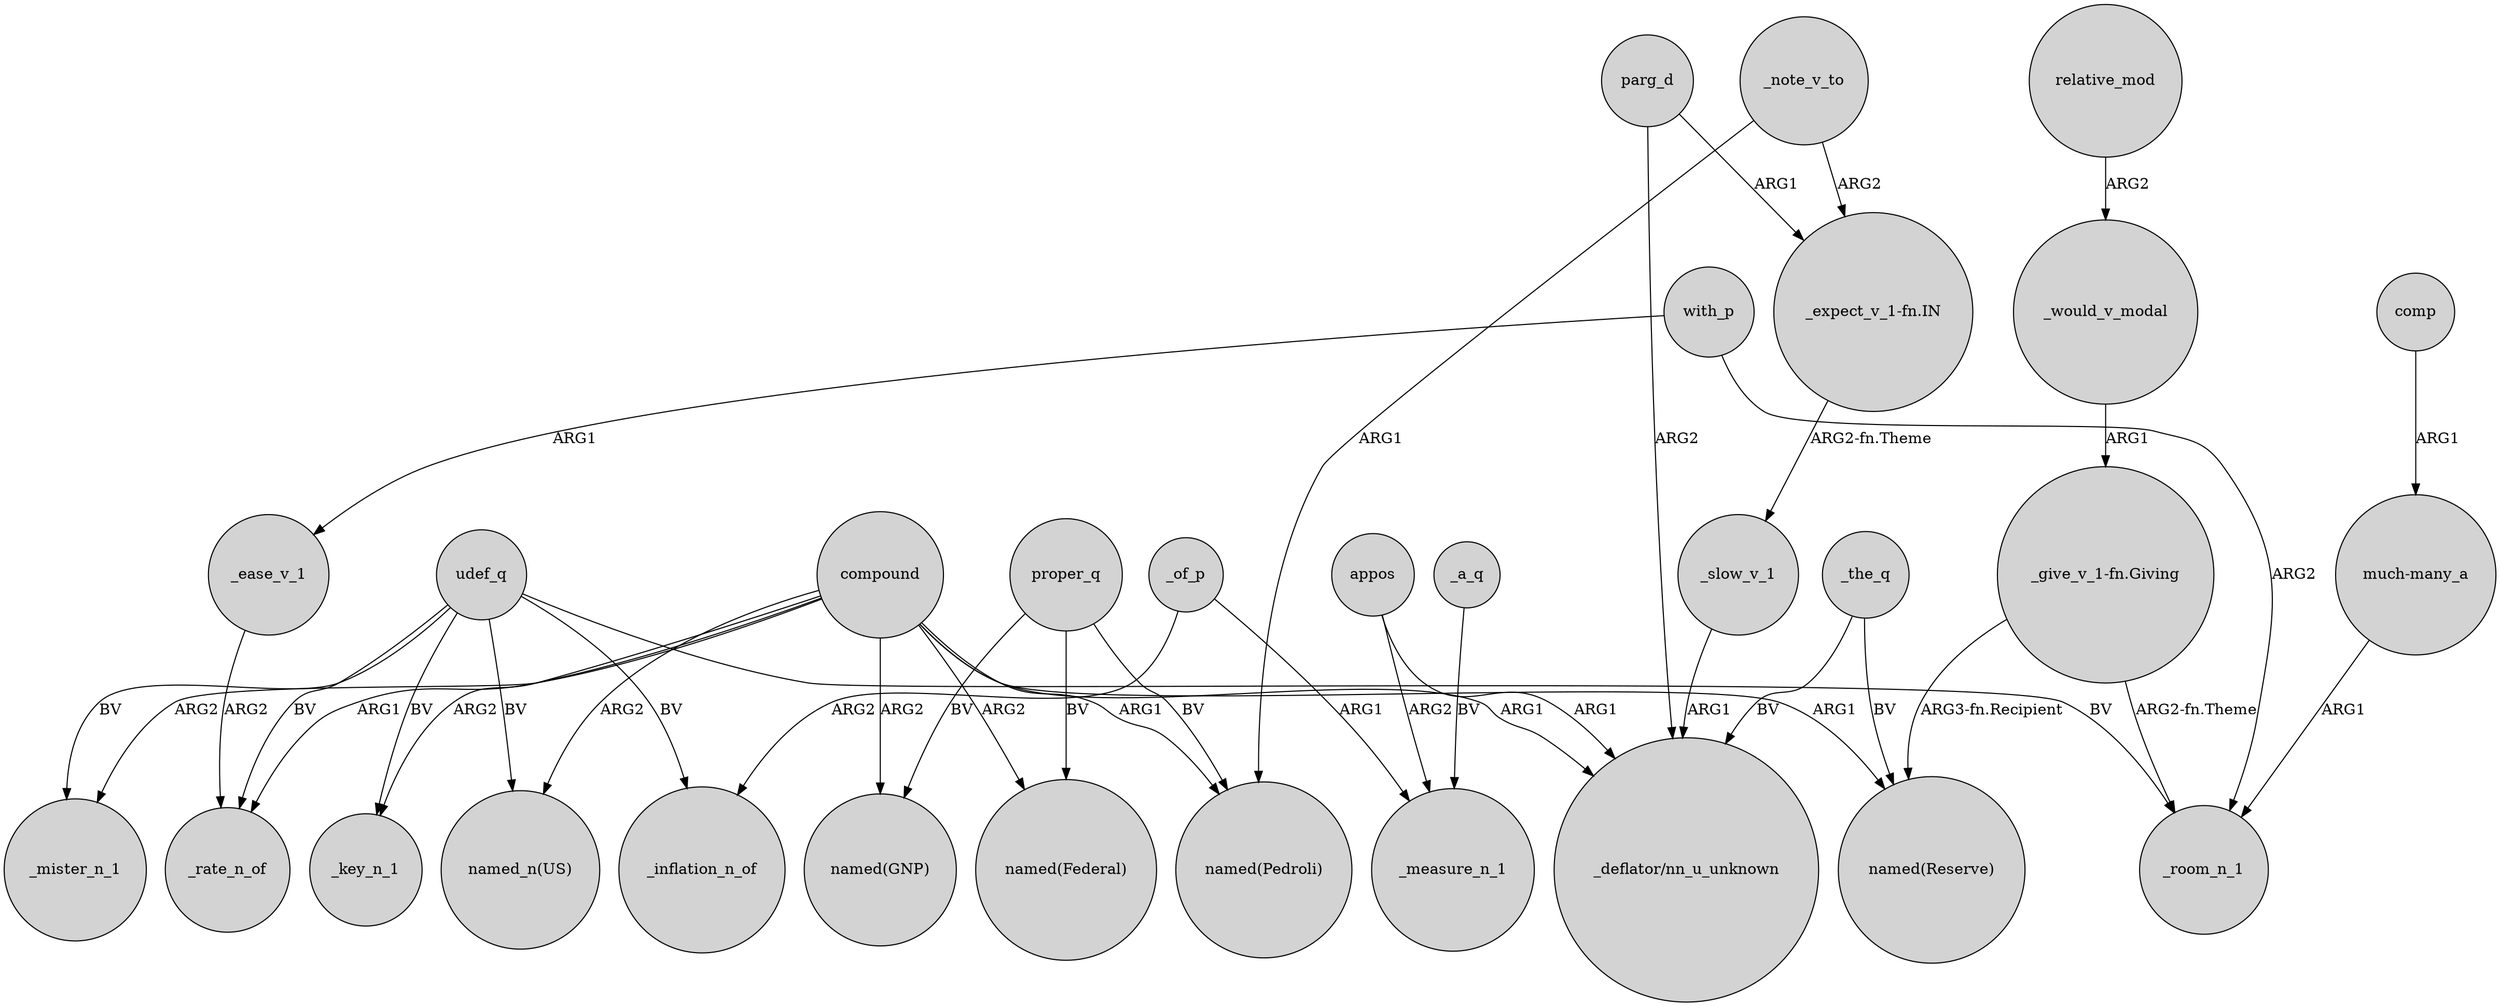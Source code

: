 digraph {
	node [shape=circle style=filled]
	compound -> "named(Reserve)" [label=ARG1]
	appos -> "_deflator/nn_u_unknown" [label=ARG1]
	compound -> "_deflator/nn_u_unknown" [label=ARG1]
	udef_q -> _inflation_n_of [label=BV]
	compound -> _key_n_1 [label=ARG2]
	udef_q -> "named_n(US)" [label=BV]
	_slow_v_1 -> "_deflator/nn_u_unknown" [label=ARG1]
	"_give_v_1-fn.Giving" -> "named(Reserve)" [label="ARG3-fn.Recipient"]
	udef_q -> _key_n_1 [label=BV]
	"much-many_a" -> _room_n_1 [label=ARG1]
	compound -> _mister_n_1 [label=ARG2]
	compound -> "named(Pedroli)" [label=ARG1]
	_the_q -> "named(Reserve)" [label=BV]
	compound -> _rate_n_of [label=ARG1]
	udef_q -> _mister_n_1 [label=BV]
	relative_mod -> _would_v_modal [label=ARG2]
	compound -> "named(GNP)" [label=ARG2]
	udef_q -> _rate_n_of [label=BV]
	compound -> "named_n(US)" [label=ARG2]
	_of_p -> _inflation_n_of [label=ARG2]
	_note_v_to -> "named(Pedroli)" [label=ARG1]
	"_expect_v_1-fn.IN" -> _slow_v_1 [label="ARG2-fn.Theme"]
	_a_q -> _measure_n_1 [label=BV]
	_note_v_to -> "_expect_v_1-fn.IN" [label=ARG2]
	proper_q -> "named(GNP)" [label=BV]
	with_p -> _ease_v_1 [label=ARG1]
	comp -> "much-many_a" [label=ARG1]
	_would_v_modal -> "_give_v_1-fn.Giving" [label=ARG1]
	parg_d -> "_expect_v_1-fn.IN" [label=ARG1]
	udef_q -> _room_n_1 [label=BV]
	_the_q -> "_deflator/nn_u_unknown" [label=BV]
	proper_q -> "named(Federal)" [label=BV]
	with_p -> _room_n_1 [label=ARG2]
	appos -> _measure_n_1 [label=ARG2]
	_ease_v_1 -> _rate_n_of [label=ARG2]
	proper_q -> "named(Pedroli)" [label=BV]
	_of_p -> _measure_n_1 [label=ARG1]
	parg_d -> "_deflator/nn_u_unknown" [label=ARG2]
	compound -> "named(Federal)" [label=ARG2]
	"_give_v_1-fn.Giving" -> _room_n_1 [label="ARG2-fn.Theme"]
}
